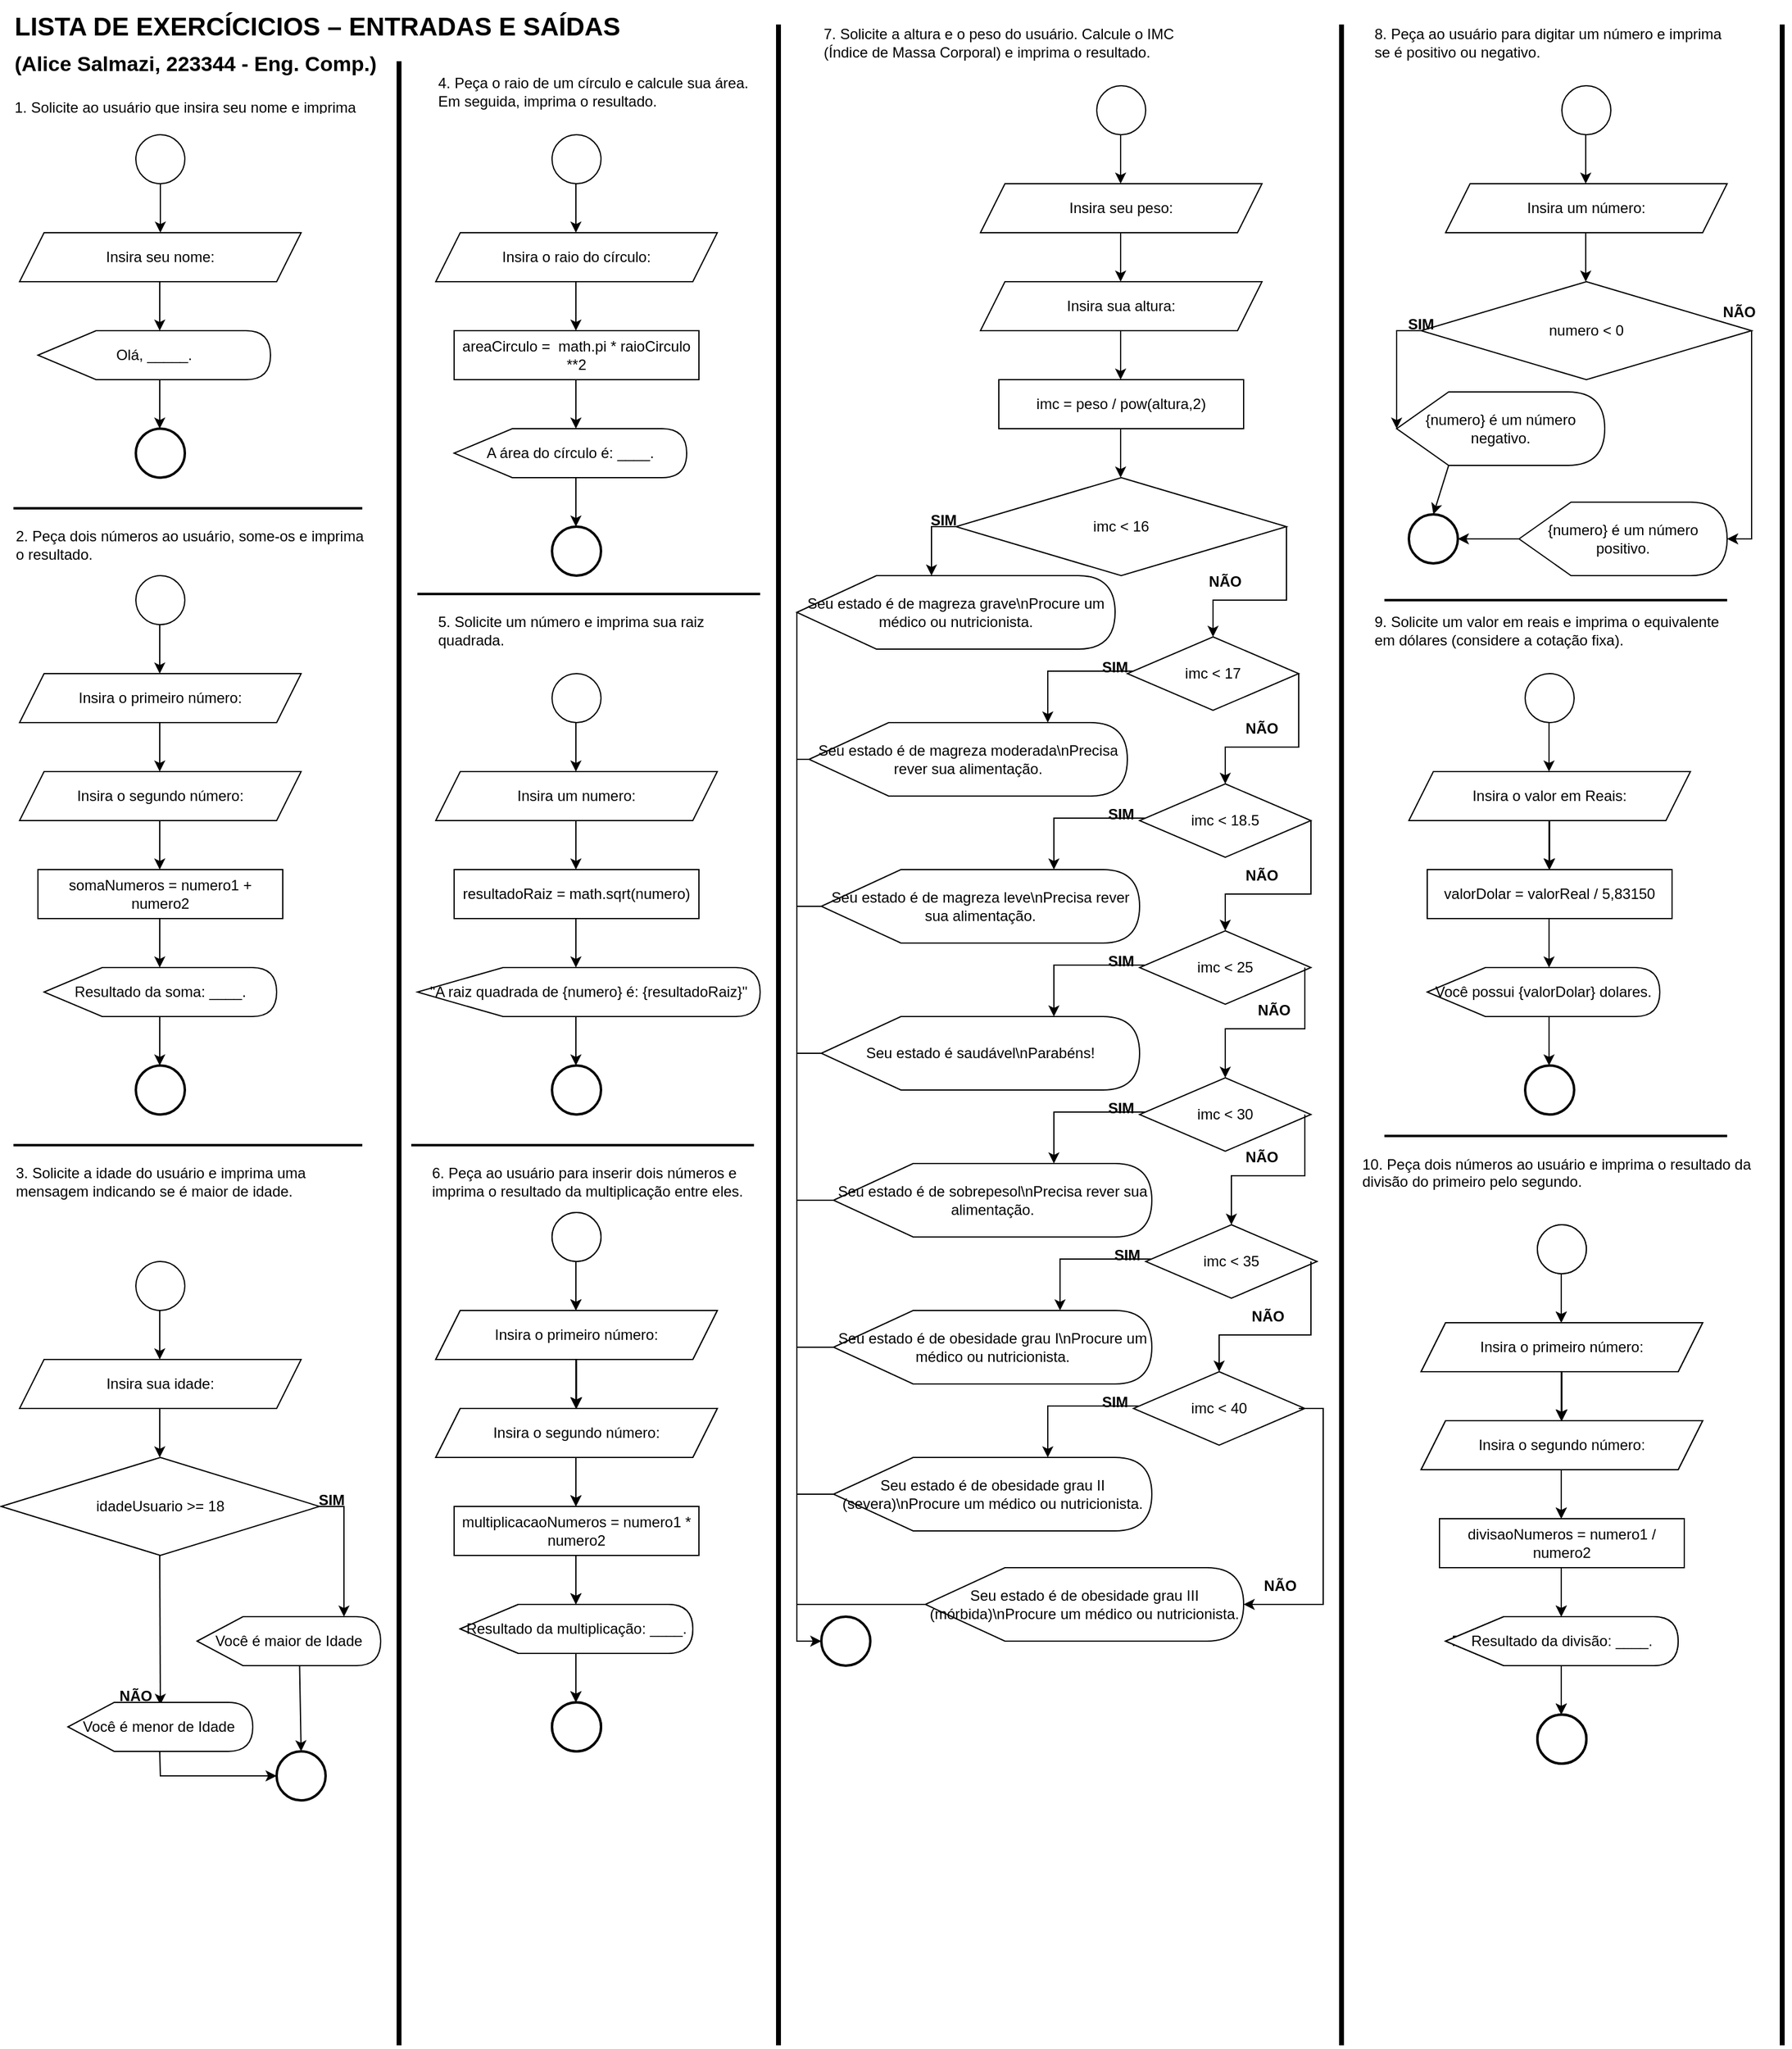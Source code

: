 <mxfile version="26.0.16">
  <diagram name="Page-1" id="74e2e168-ea6b-b213-b513-2b3c1d86103e">
    <mxGraphModel dx="714" dy="675" grid="1" gridSize="10" guides="1" tooltips="1" connect="1" arrows="1" fold="1" page="1" pageScale="1" pageWidth="1100" pageHeight="850" background="none" math="0" shadow="0">
      <root>
        <mxCell id="0" />
        <mxCell id="1" parent="0" />
        <mxCell id="CywS-Gf4T-sr7dHhk5kF-2" value="&lt;h1 style=&quot;margin-top: 0px;&quot;&gt;&lt;font style=&quot;&quot;&gt;&lt;span style=&quot;text-align: center;&quot;&gt;&lt;span style=&quot;font-size: 21px;&quot;&gt;LISTA DE EXERCÍCICIOS – ENTRADAS E SAÍDAS &lt;/span&gt;&lt;font style=&quot;font-size: 17px;&quot;&gt;(Alice Salmazi, 223344 - Eng. Comp.)&lt;/font&gt;&lt;/span&gt;&lt;br&gt;&lt;/font&gt;&lt;/h1&gt;&lt;p&gt;1. Solicite ao usuário que insira seu nome e imprima&lt;br&gt;uma mensagem de saudação.&lt;br&gt;&lt;/p&gt;" style="text;html=1;whiteSpace=wrap;overflow=hidden;rounded=0;" parent="1" vertex="1">
          <mxGeometry x="19" y="10" width="500" height="90" as="geometry" />
        </mxCell>
        <mxCell id="CywS-Gf4T-sr7dHhk5kF-4" value="" style="line;strokeWidth=4;direction=south;html=1;perimeter=backbonePerimeter;points=[];outlineConnect=0;" parent="1" vertex="1">
          <mxGeometry x="330" y="60" width="10" height="1620" as="geometry" />
        </mxCell>
        <mxCell id="CywS-Gf4T-sr7dHhk5kF-5" value="" style="ellipse;whiteSpace=wrap;html=1;aspect=fixed;strokeColor=default;align=center;verticalAlign=middle;fontFamily=Helvetica;fontSize=12;fontColor=default;fillColor=default;" parent="1" vertex="1">
          <mxGeometry x="120" y="120" width="40" height="40" as="geometry" />
        </mxCell>
        <mxCell id="CywS-Gf4T-sr7dHhk5kF-6" value="Insira seu nome:" style="shape=parallelogram;perimeter=parallelogramPerimeter;whiteSpace=wrap;html=1;fixedSize=1;" parent="1" vertex="1">
          <mxGeometry x="25" y="200" width="230" height="40" as="geometry" />
        </mxCell>
        <mxCell id="CywS-Gf4T-sr7dHhk5kF-7" value="" style="endArrow=classic;html=1;rounded=0;exitX=0.5;exitY=1;exitDx=0;exitDy=0;entryX=0.5;entryY=0;entryDx=0;entryDy=0;" parent="1" source="CywS-Gf4T-sr7dHhk5kF-5" target="CywS-Gf4T-sr7dHhk5kF-6" edge="1">
          <mxGeometry width="50" height="50" relative="1" as="geometry">
            <mxPoint x="530" y="440" as="sourcePoint" />
            <mxPoint x="580" y="390" as="targetPoint" />
          </mxGeometry>
        </mxCell>
        <mxCell id="CywS-Gf4T-sr7dHhk5kF-10" value="" style="ellipse;whiteSpace=wrap;html=1;aspect=fixed;strokeColor=default;align=center;verticalAlign=middle;fontFamily=Helvetica;fontSize=12;fontColor=default;fillColor=default;strokeWidth=2;" parent="1" vertex="1">
          <mxGeometry x="120" y="360" width="40" height="40" as="geometry" />
        </mxCell>
        <mxCell id="CywS-Gf4T-sr7dHhk5kF-11" value="Olá, _____." style="shape=display;whiteSpace=wrap;html=1;" parent="1" vertex="1">
          <mxGeometry x="40" y="280" width="190" height="40" as="geometry" />
        </mxCell>
        <mxCell id="CywS-Gf4T-sr7dHhk5kF-12" value="" style="endArrow=classic;html=1;rounded=0;exitX=0.5;exitY=1;exitDx=0;exitDy=0;entryX=0.5;entryY=0;entryDx=0;entryDy=0;" parent="1" edge="1">
          <mxGeometry width="50" height="50" relative="1" as="geometry">
            <mxPoint x="139.5" y="240" as="sourcePoint" />
            <mxPoint x="139.5" y="280" as="targetPoint" />
          </mxGeometry>
        </mxCell>
        <mxCell id="CywS-Gf4T-sr7dHhk5kF-13" value="" style="endArrow=classic;html=1;rounded=0;exitX=0.5;exitY=1;exitDx=0;exitDy=0;entryX=0.5;entryY=0;entryDx=0;entryDy=0;" parent="1" edge="1">
          <mxGeometry width="50" height="50" relative="1" as="geometry">
            <mxPoint x="139.5" y="320" as="sourcePoint" />
            <mxPoint x="139.5" y="360" as="targetPoint" />
          </mxGeometry>
        </mxCell>
        <mxCell id="CywS-Gf4T-sr7dHhk5kF-15" value="" style="line;strokeWidth=2;html=1;" parent="1" vertex="1">
          <mxGeometry x="20" y="420" width="285" height="10" as="geometry" />
        </mxCell>
        <mxCell id="CywS-Gf4T-sr7dHhk5kF-17" value="2. Peça dois números ao usuário, some-os e imprima&lt;br&gt;o resultado." style="text;html=1;align=left;verticalAlign=middle;whiteSpace=wrap;rounded=0;" parent="1" vertex="1">
          <mxGeometry x="20" y="440" width="370" height="30" as="geometry" />
        </mxCell>
        <mxCell id="CywS-Gf4T-sr7dHhk5kF-19" value="" style="ellipse;whiteSpace=wrap;html=1;aspect=fixed;strokeColor=default;align=center;verticalAlign=middle;fontFamily=Helvetica;fontSize=12;fontColor=default;fillColor=default;strokeWidth=2;" parent="1" vertex="1">
          <mxGeometry x="120" y="880" width="40" height="40" as="geometry" />
        </mxCell>
        <mxCell id="CywS-Gf4T-sr7dHhk5kF-20" value="" style="ellipse;whiteSpace=wrap;html=1;aspect=fixed;strokeColor=default;align=center;verticalAlign=middle;fontFamily=Helvetica;fontSize=12;fontColor=default;fillColor=default;" parent="1" vertex="1">
          <mxGeometry x="120" y="480" width="40" height="40" as="geometry" />
        </mxCell>
        <mxCell id="CywS-Gf4T-sr7dHhk5kF-21" value="Insira o primeiro número:" style="shape=parallelogram;perimeter=parallelogramPerimeter;whiteSpace=wrap;html=1;fixedSize=1;" parent="1" vertex="1">
          <mxGeometry x="25" y="560" width="230" height="40" as="geometry" />
        </mxCell>
        <mxCell id="CywS-Gf4T-sr7dHhk5kF-22" value="Insira o segundo número:" style="shape=parallelogram;perimeter=parallelogramPerimeter;whiteSpace=wrap;html=1;fixedSize=1;" parent="1" vertex="1">
          <mxGeometry x="25" y="640" width="230" height="40" as="geometry" />
        </mxCell>
        <mxCell id="CywS-Gf4T-sr7dHhk5kF-24" value="somaNumeros = numero1 + numero2" style="rounded=0;whiteSpace=wrap;html=1;" parent="1" vertex="1">
          <mxGeometry x="40" y="720" width="200" height="40" as="geometry" />
        </mxCell>
        <mxCell id="CywS-Gf4T-sr7dHhk5kF-25" value="Resultado da soma: ____." style="shape=display;whiteSpace=wrap;html=1;" parent="1" vertex="1">
          <mxGeometry x="45" y="800" width="190" height="40" as="geometry" />
        </mxCell>
        <mxCell id="CywS-Gf4T-sr7dHhk5kF-26" value="" style="endArrow=classic;html=1;rounded=0;exitX=0.5;exitY=1;exitDx=0;exitDy=0;entryX=0.5;entryY=0;entryDx=0;entryDy=0;" parent="1" edge="1">
          <mxGeometry width="50" height="50" relative="1" as="geometry">
            <mxPoint x="139.5" y="520" as="sourcePoint" />
            <mxPoint x="139.5" y="560" as="targetPoint" />
          </mxGeometry>
        </mxCell>
        <mxCell id="CywS-Gf4T-sr7dHhk5kF-27" value="" style="endArrow=classic;html=1;rounded=0;exitX=0.5;exitY=1;exitDx=0;exitDy=0;entryX=0.5;entryY=0;entryDx=0;entryDy=0;" parent="1" edge="1">
          <mxGeometry width="50" height="50" relative="1" as="geometry">
            <mxPoint x="139.5" y="600" as="sourcePoint" />
            <mxPoint x="139.5" y="640" as="targetPoint" />
          </mxGeometry>
        </mxCell>
        <mxCell id="CywS-Gf4T-sr7dHhk5kF-28" value="" style="endArrow=classic;html=1;rounded=0;exitX=0.5;exitY=1;exitDx=0;exitDy=0;entryX=0.5;entryY=0;entryDx=0;entryDy=0;" parent="1" edge="1">
          <mxGeometry width="50" height="50" relative="1" as="geometry">
            <mxPoint x="139.5" y="680" as="sourcePoint" />
            <mxPoint x="139.5" y="720" as="targetPoint" />
          </mxGeometry>
        </mxCell>
        <mxCell id="CywS-Gf4T-sr7dHhk5kF-29" value="" style="endArrow=classic;html=1;rounded=0;exitX=0.5;exitY=1;exitDx=0;exitDy=0;entryX=0.5;entryY=0;entryDx=0;entryDy=0;" parent="1" edge="1">
          <mxGeometry width="50" height="50" relative="1" as="geometry">
            <mxPoint x="139.5" y="760" as="sourcePoint" />
            <mxPoint x="139.5" y="800" as="targetPoint" />
          </mxGeometry>
        </mxCell>
        <mxCell id="CywS-Gf4T-sr7dHhk5kF-30" value="" style="endArrow=classic;html=1;rounded=0;exitX=0.5;exitY=1;exitDx=0;exitDy=0;entryX=0.5;entryY=0;entryDx=0;entryDy=0;" parent="1" edge="1">
          <mxGeometry width="50" height="50" relative="1" as="geometry">
            <mxPoint x="139.5" y="840" as="sourcePoint" />
            <mxPoint x="139.5" y="880" as="targetPoint" />
          </mxGeometry>
        </mxCell>
        <mxCell id="CywS-Gf4T-sr7dHhk5kF-31" value="" style="line;strokeWidth=2;html=1;" parent="1" vertex="1">
          <mxGeometry x="20" y="940" width="285" height="10" as="geometry" />
        </mxCell>
        <mxCell id="CywS-Gf4T-sr7dHhk5kF-32" value="3. Solicite a idade do usuário e imprima uma&lt;br/&gt;mensagem indicando se é maior de idade." style="text;html=1;align=left;verticalAlign=middle;whiteSpace=wrap;rounded=0;" parent="1" vertex="1">
          <mxGeometry x="20" y="960" width="370" height="30" as="geometry" />
        </mxCell>
        <mxCell id="CywS-Gf4T-sr7dHhk5kF-34" value="" style="ellipse;whiteSpace=wrap;html=1;aspect=fixed;strokeColor=default;align=center;verticalAlign=middle;fontFamily=Helvetica;fontSize=12;fontColor=default;fillColor=default;" parent="1" vertex="1">
          <mxGeometry x="120" y="1040" width="40" height="40" as="geometry" />
        </mxCell>
        <mxCell id="CywS-Gf4T-sr7dHhk5kF-35" value="Insira sua idade:" style="shape=parallelogram;perimeter=parallelogramPerimeter;whiteSpace=wrap;html=1;fixedSize=1;" parent="1" vertex="1">
          <mxGeometry x="25" y="1120" width="230" height="40" as="geometry" />
        </mxCell>
        <mxCell id="CywS-Gf4T-sr7dHhk5kF-38" value="Você é maior de Idade" style="shape=display;whiteSpace=wrap;html=1;" parent="1" vertex="1">
          <mxGeometry x="170" y="1330" width="150" height="40" as="geometry" />
        </mxCell>
        <mxCell id="CywS-Gf4T-sr7dHhk5kF-39" value="" style="endArrow=classic;html=1;rounded=0;exitX=0.5;exitY=1;exitDx=0;exitDy=0;entryX=0.5;entryY=0;entryDx=0;entryDy=0;" parent="1" edge="1">
          <mxGeometry width="50" height="50" relative="1" as="geometry">
            <mxPoint x="139.5" y="1080" as="sourcePoint" />
            <mxPoint x="139.5" y="1120" as="targetPoint" />
          </mxGeometry>
        </mxCell>
        <mxCell id="CywS-Gf4T-sr7dHhk5kF-40" value="" style="endArrow=classic;html=1;rounded=0;exitX=0.5;exitY=1;exitDx=0;exitDy=0;entryX=0.5;entryY=0;entryDx=0;entryDy=0;" parent="1" edge="1">
          <mxGeometry width="50" height="50" relative="1" as="geometry">
            <mxPoint x="139.5" y="1160" as="sourcePoint" />
            <mxPoint x="139.5" y="1200" as="targetPoint" />
          </mxGeometry>
        </mxCell>
        <mxCell id="CywS-Gf4T-sr7dHhk5kF-42" value="" style="endArrow=classic;html=1;rounded=0;exitX=1;exitY=0.5;exitDx=0;exitDy=0;" parent="1" source="CywS-Gf4T-sr7dHhk5kF-44" edge="1">
          <mxGeometry width="50" height="50" relative="1" as="geometry">
            <mxPoint x="290" y="1255" as="sourcePoint" />
            <mxPoint x="290" y="1330" as="targetPoint" />
            <Array as="points">
              <mxPoint x="290" y="1240" />
            </Array>
          </mxGeometry>
        </mxCell>
        <mxCell id="CywS-Gf4T-sr7dHhk5kF-43" value="" style="endArrow=classic;html=1;rounded=0;exitX=0.5;exitY=1;exitDx=0;exitDy=0;entryX=0.5;entryY=0.05;entryDx=0;entryDy=0;entryPerimeter=0;" parent="1" target="CywS-Gf4T-sr7dHhk5kF-45" edge="1">
          <mxGeometry width="50" height="50" relative="1" as="geometry">
            <mxPoint x="139.5" y="1280" as="sourcePoint" />
            <mxPoint x="140" y="1380" as="targetPoint" />
          </mxGeometry>
        </mxCell>
        <mxCell id="CywS-Gf4T-sr7dHhk5kF-44" value="idadeUsuario &amp;gt;= 18" style="rhombus;whiteSpace=wrap;html=1;" parent="1" vertex="1">
          <mxGeometry x="10" y="1200" width="260" height="80" as="geometry" />
        </mxCell>
        <mxCell id="CywS-Gf4T-sr7dHhk5kF-45" value="Você é menor de Idade&amp;nbsp;" style="shape=display;whiteSpace=wrap;html=1;" parent="1" vertex="1">
          <mxGeometry x="64.5" y="1400" width="151" height="40" as="geometry" />
        </mxCell>
        <mxCell id="CywS-Gf4T-sr7dHhk5kF-48" value="&lt;b&gt;SIM&lt;/b&gt;" style="text;html=1;align=center;verticalAlign=middle;whiteSpace=wrap;rounded=0;" parent="1" vertex="1">
          <mxGeometry x="250" y="1220" width="60" height="30" as="geometry" />
        </mxCell>
        <mxCell id="CywS-Gf4T-sr7dHhk5kF-49" value="&lt;b&gt;NÃO&lt;/b&gt;" style="text;html=1;align=center;verticalAlign=middle;whiteSpace=wrap;rounded=0;" parent="1" vertex="1">
          <mxGeometry x="90" y="1380" width="60" height="30" as="geometry" />
        </mxCell>
        <mxCell id="CywS-Gf4T-sr7dHhk5kF-50" value="" style="ellipse;whiteSpace=wrap;html=1;aspect=fixed;strokeColor=default;align=center;verticalAlign=middle;fontFamily=Helvetica;fontSize=12;fontColor=default;fillColor=default;strokeWidth=2;" parent="1" vertex="1">
          <mxGeometry x="235" y="1440" width="40" height="40" as="geometry" />
        </mxCell>
        <mxCell id="CywS-Gf4T-sr7dHhk5kF-51" value="" style="endArrow=classic;html=1;rounded=0;entryX=0.5;entryY=0;entryDx=0;entryDy=0;exitX=0;exitY=0;exitDx=83.75;exitDy=40;exitPerimeter=0;" parent="1" source="CywS-Gf4T-sr7dHhk5kF-38" target="CywS-Gf4T-sr7dHhk5kF-50" edge="1">
          <mxGeometry width="50" height="50" relative="1" as="geometry">
            <mxPoint x="260" y="1380" as="sourcePoint" />
            <mxPoint x="150" y="1412" as="targetPoint" />
          </mxGeometry>
        </mxCell>
        <mxCell id="CywS-Gf4T-sr7dHhk5kF-52" value="" style="endArrow=classic;html=1;rounded=0;exitX=0.5;exitY=1;exitDx=0;exitDy=0;entryX=0;entryY=0.5;entryDx=0;entryDy=0;" parent="1" target="CywS-Gf4T-sr7dHhk5kF-50" edge="1">
          <mxGeometry width="50" height="50" relative="1" as="geometry">
            <mxPoint x="139.5" y="1440" as="sourcePoint" />
            <mxPoint x="139.5" y="1480" as="targetPoint" />
            <Array as="points">
              <mxPoint x="140" y="1460" />
            </Array>
          </mxGeometry>
        </mxCell>
        <mxCell id="CywS-Gf4T-sr7dHhk5kF-54" value="4. Peça o raio de um círculo e calcule sua área. Em seguida, imprima o resultado." style="text;html=1;align=left;verticalAlign=middle;whiteSpace=wrap;rounded=0;" parent="1" vertex="1">
          <mxGeometry x="365" y="70" width="275" height="30" as="geometry" />
        </mxCell>
        <mxCell id="CywS-Gf4T-sr7dHhk5kF-55" value="" style="line;strokeWidth=4;direction=south;html=1;perimeter=backbonePerimeter;points=[];outlineConnect=0;" parent="1" vertex="1">
          <mxGeometry x="640" y="30" width="10" height="1650" as="geometry" />
        </mxCell>
        <mxCell id="CywS-Gf4T-sr7dHhk5kF-56" value="" style="ellipse;whiteSpace=wrap;html=1;aspect=fixed;strokeColor=default;align=center;verticalAlign=middle;fontFamily=Helvetica;fontSize=12;fontColor=default;fillColor=default;strokeWidth=2;" parent="1" vertex="1">
          <mxGeometry x="460" y="440" width="40" height="40" as="geometry" />
        </mxCell>
        <mxCell id="CywS-Gf4T-sr7dHhk5kF-57" value="Insira o raio do círculo:" style="shape=parallelogram;perimeter=parallelogramPerimeter;whiteSpace=wrap;html=1;fixedSize=1;" parent="1" vertex="1">
          <mxGeometry x="365" y="200" width="230" height="40" as="geometry" />
        </mxCell>
        <mxCell id="CywS-Gf4T-sr7dHhk5kF-59" value="areaCirculo =&amp;nbsp; math.pi * raioCirculo **2" style="rounded=0;whiteSpace=wrap;html=1;" parent="1" vertex="1">
          <mxGeometry x="380" y="280" width="200" height="40" as="geometry" />
        </mxCell>
        <mxCell id="CywS-Gf4T-sr7dHhk5kF-60" value="A área do círculo é: ____." style="shape=display;whiteSpace=wrap;html=1;" parent="1" vertex="1">
          <mxGeometry x="380" y="360" width="190" height="40" as="geometry" />
        </mxCell>
        <mxCell id="CywS-Gf4T-sr7dHhk5kF-61" value="" style="endArrow=classic;html=1;rounded=0;exitX=0.5;exitY=1;exitDx=0;exitDy=0;entryX=0.5;entryY=0;entryDx=0;entryDy=0;" parent="1" edge="1">
          <mxGeometry width="50" height="50" relative="1" as="geometry">
            <mxPoint x="479.5" y="160" as="sourcePoint" />
            <mxPoint x="479.5" y="200" as="targetPoint" />
          </mxGeometry>
        </mxCell>
        <mxCell id="CywS-Gf4T-sr7dHhk5kF-62" value="" style="endArrow=classic;html=1;rounded=0;exitX=0.5;exitY=1;exitDx=0;exitDy=0;entryX=0.5;entryY=0;entryDx=0;entryDy=0;" parent="1" edge="1">
          <mxGeometry width="50" height="50" relative="1" as="geometry">
            <mxPoint x="479.5" y="240" as="sourcePoint" />
            <mxPoint x="479.5" y="280" as="targetPoint" />
          </mxGeometry>
        </mxCell>
        <mxCell id="CywS-Gf4T-sr7dHhk5kF-63" value="" style="endArrow=classic;html=1;rounded=0;exitX=0.5;exitY=1;exitDx=0;exitDy=0;entryX=0.5;entryY=0;entryDx=0;entryDy=0;" parent="1" edge="1">
          <mxGeometry width="50" height="50" relative="1" as="geometry">
            <mxPoint x="479.5" y="320" as="sourcePoint" />
            <mxPoint x="479.5" y="360" as="targetPoint" />
          </mxGeometry>
        </mxCell>
        <mxCell id="CywS-Gf4T-sr7dHhk5kF-64" value="" style="endArrow=classic;html=1;rounded=0;exitX=0.5;exitY=1;exitDx=0;exitDy=0;entryX=0.5;entryY=0;entryDx=0;entryDy=0;" parent="1" edge="1">
          <mxGeometry width="50" height="50" relative="1" as="geometry">
            <mxPoint x="479.5" y="400" as="sourcePoint" />
            <mxPoint x="479.5" y="440" as="targetPoint" />
          </mxGeometry>
        </mxCell>
        <mxCell id="CywS-Gf4T-sr7dHhk5kF-66" value="" style="ellipse;whiteSpace=wrap;html=1;aspect=fixed;strokeColor=default;align=center;verticalAlign=middle;fontFamily=Helvetica;fontSize=12;fontColor=default;fillColor=default;" parent="1" vertex="1">
          <mxGeometry x="460" y="120" width="40" height="40" as="geometry" />
        </mxCell>
        <mxCell id="CywS-Gf4T-sr7dHhk5kF-67" value="5. Solicite um número e imprima sua raiz quadrada." style="text;html=1;align=left;verticalAlign=middle;whiteSpace=wrap;rounded=0;" parent="1" vertex="1">
          <mxGeometry x="365" y="510" width="275" height="30" as="geometry" />
        </mxCell>
        <mxCell id="CywS-Gf4T-sr7dHhk5kF-68" value="" style="line;strokeWidth=2;html=1;" parent="1" vertex="1">
          <mxGeometry x="350" y="490" width="280" height="10" as="geometry" />
        </mxCell>
        <mxCell id="CywS-Gf4T-sr7dHhk5kF-69" value="Insira um numero:" style="shape=parallelogram;perimeter=parallelogramPerimeter;whiteSpace=wrap;html=1;fixedSize=1;" parent="1" vertex="1">
          <mxGeometry x="365" y="640" width="230" height="40" as="geometry" />
        </mxCell>
        <mxCell id="CywS-Gf4T-sr7dHhk5kF-70" value="resultadoRaiz = math.sqrt(numero)" style="rounded=0;whiteSpace=wrap;html=1;" parent="1" vertex="1">
          <mxGeometry x="380" y="720" width="200" height="40" as="geometry" />
        </mxCell>
        <mxCell id="CywS-Gf4T-sr7dHhk5kF-71" value="&quot;A raiz quadrada de {numero} é: {resultadoRaiz}&quot;" style="shape=display;whiteSpace=wrap;html=1;" parent="1" vertex="1">
          <mxGeometry x="350" y="800" width="280" height="40" as="geometry" />
        </mxCell>
        <mxCell id="CywS-Gf4T-sr7dHhk5kF-72" value="" style="endArrow=classic;html=1;rounded=0;exitX=0.5;exitY=1;exitDx=0;exitDy=0;entryX=0.5;entryY=0;entryDx=0;entryDy=0;" parent="1" edge="1">
          <mxGeometry width="50" height="50" relative="1" as="geometry">
            <mxPoint x="479.5" y="600" as="sourcePoint" />
            <mxPoint x="479.5" y="640" as="targetPoint" />
          </mxGeometry>
        </mxCell>
        <mxCell id="CywS-Gf4T-sr7dHhk5kF-73" value="" style="endArrow=classic;html=1;rounded=0;exitX=0.5;exitY=1;exitDx=0;exitDy=0;entryX=0.5;entryY=0;entryDx=0;entryDy=0;" parent="1" edge="1">
          <mxGeometry width="50" height="50" relative="1" as="geometry">
            <mxPoint x="479.5" y="680" as="sourcePoint" />
            <mxPoint x="479.5" y="720" as="targetPoint" />
          </mxGeometry>
        </mxCell>
        <mxCell id="CywS-Gf4T-sr7dHhk5kF-74" value="" style="endArrow=classic;html=1;rounded=0;exitX=0.5;exitY=1;exitDx=0;exitDy=0;entryX=0.5;entryY=0;entryDx=0;entryDy=0;" parent="1" edge="1">
          <mxGeometry width="50" height="50" relative="1" as="geometry">
            <mxPoint x="479.5" y="760" as="sourcePoint" />
            <mxPoint x="479.5" y="800" as="targetPoint" />
          </mxGeometry>
        </mxCell>
        <mxCell id="CywS-Gf4T-sr7dHhk5kF-75" value="" style="endArrow=classic;html=1;rounded=0;exitX=0.5;exitY=1;exitDx=0;exitDy=0;entryX=0.5;entryY=0;entryDx=0;entryDy=0;" parent="1" edge="1">
          <mxGeometry width="50" height="50" relative="1" as="geometry">
            <mxPoint x="479.5" y="840" as="sourcePoint" />
            <mxPoint x="479.5" y="880" as="targetPoint" />
          </mxGeometry>
        </mxCell>
        <mxCell id="CywS-Gf4T-sr7dHhk5kF-76" value="" style="ellipse;whiteSpace=wrap;html=1;aspect=fixed;strokeColor=default;align=center;verticalAlign=middle;fontFamily=Helvetica;fontSize=12;fontColor=default;fillColor=default;strokeWidth=2;" parent="1" vertex="1">
          <mxGeometry x="460" y="880" width="40" height="40" as="geometry" />
        </mxCell>
        <mxCell id="CywS-Gf4T-sr7dHhk5kF-77" value="" style="ellipse;whiteSpace=wrap;html=1;aspect=fixed;strokeColor=default;align=center;verticalAlign=middle;fontFamily=Helvetica;fontSize=12;fontColor=default;fillColor=default;" parent="1" vertex="1">
          <mxGeometry x="460" y="560" width="40" height="40" as="geometry" />
        </mxCell>
        <mxCell id="CywS-Gf4T-sr7dHhk5kF-78" value="6. Peça ao usuário para inserir dois números e&lt;br/&gt;imprima o resultado da multiplicação entre eles." style="text;html=1;align=left;verticalAlign=middle;whiteSpace=wrap;rounded=0;" parent="1" vertex="1">
          <mxGeometry x="360" y="960" width="275" height="30" as="geometry" />
        </mxCell>
        <mxCell id="CywS-Gf4T-sr7dHhk5kF-79" value="" style="line;strokeWidth=2;html=1;" parent="1" vertex="1">
          <mxGeometry x="345" y="940" width="280" height="10" as="geometry" />
        </mxCell>
        <mxCell id="CywS-Gf4T-sr7dHhk5kF-80" value="" style="ellipse;whiteSpace=wrap;html=1;aspect=fixed;strokeColor=default;align=center;verticalAlign=middle;fontFamily=Helvetica;fontSize=12;fontColor=default;fillColor=default;strokeWidth=2;" parent="1" vertex="1">
          <mxGeometry x="460" y="1400" width="40" height="40" as="geometry" />
        </mxCell>
        <mxCell id="CywS-Gf4T-sr7dHhk5kF-171" value="" style="edgeStyle=orthogonalEdgeStyle;rounded=0;orthogonalLoop=1;jettySize=auto;html=1;" parent="1" source="CywS-Gf4T-sr7dHhk5kF-81" target="CywS-Gf4T-sr7dHhk5kF-82" edge="1">
          <mxGeometry relative="1" as="geometry" />
        </mxCell>
        <mxCell id="CywS-Gf4T-sr7dHhk5kF-81" value="Insira o primeiro número:" style="shape=parallelogram;perimeter=parallelogramPerimeter;whiteSpace=wrap;html=1;fixedSize=1;" parent="1" vertex="1">
          <mxGeometry x="365" y="1080" width="230" height="40" as="geometry" />
        </mxCell>
        <mxCell id="CywS-Gf4T-sr7dHhk5kF-82" value="Insira o segundo número:" style="shape=parallelogram;perimeter=parallelogramPerimeter;whiteSpace=wrap;html=1;fixedSize=1;" parent="1" vertex="1">
          <mxGeometry x="365" y="1160" width="230" height="40" as="geometry" />
        </mxCell>
        <mxCell id="CywS-Gf4T-sr7dHhk5kF-83" value="multiplicacaoNumeros = numero1 * numero2" style="rounded=0;whiteSpace=wrap;html=1;" parent="1" vertex="1">
          <mxGeometry x="380" y="1240" width="200" height="40" as="geometry" />
        </mxCell>
        <mxCell id="CywS-Gf4T-sr7dHhk5kF-84" value="Resultado da multiplicação: ____." style="shape=display;whiteSpace=wrap;html=1;" parent="1" vertex="1">
          <mxGeometry x="385" y="1320" width="190" height="40" as="geometry" />
        </mxCell>
        <mxCell id="CywS-Gf4T-sr7dHhk5kF-85" value="" style="endArrow=classic;html=1;rounded=0;exitX=0.5;exitY=1;exitDx=0;exitDy=0;entryX=0.5;entryY=0;entryDx=0;entryDy=0;" parent="1" edge="1">
          <mxGeometry width="50" height="50" relative="1" as="geometry">
            <mxPoint x="479.5" y="1040" as="sourcePoint" />
            <mxPoint x="479.5" y="1080" as="targetPoint" />
          </mxGeometry>
        </mxCell>
        <mxCell id="CywS-Gf4T-sr7dHhk5kF-86" value="" style="endArrow=classic;html=1;rounded=0;exitX=0.5;exitY=1;exitDx=0;exitDy=0;entryX=0.5;entryY=0;entryDx=0;entryDy=0;" parent="1" edge="1">
          <mxGeometry width="50" height="50" relative="1" as="geometry">
            <mxPoint x="479.5" y="1120" as="sourcePoint" />
            <mxPoint x="479.5" y="1160" as="targetPoint" />
          </mxGeometry>
        </mxCell>
        <mxCell id="CywS-Gf4T-sr7dHhk5kF-87" value="" style="endArrow=classic;html=1;rounded=0;exitX=0.5;exitY=1;exitDx=0;exitDy=0;entryX=0.5;entryY=0;entryDx=0;entryDy=0;" parent="1" edge="1">
          <mxGeometry width="50" height="50" relative="1" as="geometry">
            <mxPoint x="479.5" y="1200" as="sourcePoint" />
            <mxPoint x="479.5" y="1240" as="targetPoint" />
          </mxGeometry>
        </mxCell>
        <mxCell id="CywS-Gf4T-sr7dHhk5kF-88" value="" style="endArrow=classic;html=1;rounded=0;exitX=0.5;exitY=1;exitDx=0;exitDy=0;entryX=0.5;entryY=0;entryDx=0;entryDy=0;" parent="1" edge="1">
          <mxGeometry width="50" height="50" relative="1" as="geometry">
            <mxPoint x="479.5" y="1280" as="sourcePoint" />
            <mxPoint x="479.5" y="1320" as="targetPoint" />
          </mxGeometry>
        </mxCell>
        <mxCell id="CywS-Gf4T-sr7dHhk5kF-89" value="" style="endArrow=classic;html=1;rounded=0;exitX=0.5;exitY=1;exitDx=0;exitDy=0;entryX=0.5;entryY=0;entryDx=0;entryDy=0;" parent="1" edge="1">
          <mxGeometry width="50" height="50" relative="1" as="geometry">
            <mxPoint x="479.5" y="1360" as="sourcePoint" />
            <mxPoint x="479.5" y="1400" as="targetPoint" />
          </mxGeometry>
        </mxCell>
        <mxCell id="CywS-Gf4T-sr7dHhk5kF-90" value="" style="ellipse;whiteSpace=wrap;html=1;aspect=fixed;strokeColor=default;align=center;verticalAlign=middle;fontFamily=Helvetica;fontSize=12;fontColor=default;fillColor=default;" parent="1" vertex="1">
          <mxGeometry x="460" y="1000" width="40" height="40" as="geometry" />
        </mxCell>
        <mxCell id="CywS-Gf4T-sr7dHhk5kF-91" value="7. Solicite a altura e o peso do usuário. Calcule o IMC&lt;br/&gt;(Índice de Massa Corporal) e imprima o resultado." style="text;html=1;align=left;verticalAlign=middle;whiteSpace=wrap;rounded=0;" parent="1" vertex="1">
          <mxGeometry x="680" y="30" width="320" height="30" as="geometry" />
        </mxCell>
        <mxCell id="CywS-Gf4T-sr7dHhk5kF-93" value="Insira seu peso:" style="shape=parallelogram;perimeter=parallelogramPerimeter;whiteSpace=wrap;html=1;fixedSize=1;" parent="1" vertex="1">
          <mxGeometry x="810" y="160" width="230" height="40" as="geometry" />
        </mxCell>
        <mxCell id="CywS-Gf4T-sr7dHhk5kF-94" value="Insira sua altura:" style="shape=parallelogram;perimeter=parallelogramPerimeter;whiteSpace=wrap;html=1;fixedSize=1;" parent="1" vertex="1">
          <mxGeometry x="810" y="240" width="230" height="40" as="geometry" />
        </mxCell>
        <mxCell id="CywS-Gf4T-sr7dHhk5kF-95" value="imc = peso / pow(altura,2)" style="rounded=0;whiteSpace=wrap;html=1;" parent="1" vertex="1">
          <mxGeometry x="825" y="320" width="200" height="40" as="geometry" />
        </mxCell>
        <mxCell id="CywS-Gf4T-sr7dHhk5kF-97" value="" style="endArrow=classic;html=1;rounded=0;exitX=0.5;exitY=1;exitDx=0;exitDy=0;entryX=0.5;entryY=0;entryDx=0;entryDy=0;" parent="1" edge="1">
          <mxGeometry width="50" height="50" relative="1" as="geometry">
            <mxPoint x="924.5" y="120" as="sourcePoint" />
            <mxPoint x="924.5" y="160" as="targetPoint" />
          </mxGeometry>
        </mxCell>
        <mxCell id="CywS-Gf4T-sr7dHhk5kF-98" value="" style="endArrow=classic;html=1;rounded=0;exitX=0.5;exitY=1;exitDx=0;exitDy=0;entryX=0.5;entryY=0;entryDx=0;entryDy=0;" parent="1" edge="1">
          <mxGeometry width="50" height="50" relative="1" as="geometry">
            <mxPoint x="924.5" y="200" as="sourcePoint" />
            <mxPoint x="924.5" y="240" as="targetPoint" />
          </mxGeometry>
        </mxCell>
        <mxCell id="CywS-Gf4T-sr7dHhk5kF-99" value="" style="endArrow=classic;html=1;rounded=0;exitX=0.5;exitY=1;exitDx=0;exitDy=0;entryX=0.5;entryY=0;entryDx=0;entryDy=0;" parent="1" edge="1">
          <mxGeometry width="50" height="50" relative="1" as="geometry">
            <mxPoint x="924.5" y="280" as="sourcePoint" />
            <mxPoint x="924.5" y="320" as="targetPoint" />
          </mxGeometry>
        </mxCell>
        <mxCell id="CywS-Gf4T-sr7dHhk5kF-100" value="" style="endArrow=classic;html=1;rounded=0;exitX=0.5;exitY=1;exitDx=0;exitDy=0;entryX=0.5;entryY=0;entryDx=0;entryDy=0;" parent="1" edge="1">
          <mxGeometry width="50" height="50" relative="1" as="geometry">
            <mxPoint x="924.5" y="360" as="sourcePoint" />
            <mxPoint x="924.5" y="400" as="targetPoint" />
          </mxGeometry>
        </mxCell>
        <mxCell id="CywS-Gf4T-sr7dHhk5kF-102" value="" style="ellipse;whiteSpace=wrap;html=1;aspect=fixed;strokeColor=default;align=center;verticalAlign=middle;fontFamily=Helvetica;fontSize=12;fontColor=default;fillColor=default;" parent="1" vertex="1">
          <mxGeometry x="905" y="80" width="40" height="40" as="geometry" />
        </mxCell>
        <mxCell id="CywS-Gf4T-sr7dHhk5kF-104" value="" style="endArrow=classic;html=1;rounded=0;exitX=0;exitY=0.5;exitDx=0;exitDy=0;" parent="1" source="CywS-Gf4T-sr7dHhk5kF-106" edge="1">
          <mxGeometry width="50" height="50" relative="1" as="geometry">
            <mxPoint x="799.98" y="440.01" as="sourcePoint" />
            <mxPoint x="770" y="480" as="targetPoint" />
            <Array as="points">
              <mxPoint x="770" y="440" />
            </Array>
          </mxGeometry>
        </mxCell>
        <mxCell id="CywS-Gf4T-sr7dHhk5kF-105" value="" style="endArrow=classic;html=1;rounded=0;" parent="1" edge="1">
          <mxGeometry width="50" height="50" relative="1" as="geometry">
            <mxPoint x="940" y="558" as="sourcePoint" />
            <mxPoint x="865" y="600" as="targetPoint" />
            <Array as="points">
              <mxPoint x="865" y="558" />
            </Array>
          </mxGeometry>
        </mxCell>
        <mxCell id="CywS-Gf4T-sr7dHhk5kF-106" value="imc &amp;lt; 16" style="rhombus;whiteSpace=wrap;html=1;" parent="1" vertex="1">
          <mxGeometry x="790" y="400" width="270" height="80" as="geometry" />
        </mxCell>
        <mxCell id="CywS-Gf4T-sr7dHhk5kF-111" value="" style="endArrow=classic;html=1;rounded=0;exitX=1;exitY=0.5;exitDx=0;exitDy=0;entryX=0.5;entryY=0;entryDx=0;entryDy=0;" parent="1" source="CywS-Gf4T-sr7dHhk5kF-106" target="CywS-Gf4T-sr7dHhk5kF-122" edge="1">
          <mxGeometry width="50" height="50" relative="1" as="geometry">
            <mxPoint x="1080" y="410" as="sourcePoint" />
            <mxPoint x="1080" y="490" as="targetPoint" />
            <Array as="points">
              <mxPoint x="1060" y="500" />
              <mxPoint x="1000" y="500" />
            </Array>
          </mxGeometry>
        </mxCell>
        <mxCell id="CywS-Gf4T-sr7dHhk5kF-103" value="Seu estado é de magreza grave\nProcure um médico ou nutricionista." style="shape=display;whiteSpace=wrap;html=1;" parent="1" vertex="1">
          <mxGeometry x="660" y="480" width="260" height="60" as="geometry" />
        </mxCell>
        <mxCell id="CywS-Gf4T-sr7dHhk5kF-108" value="&lt;b&gt;SIM&lt;/b&gt;" style="text;html=1;align=center;verticalAlign=middle;whiteSpace=wrap;rounded=0;" parent="1" vertex="1">
          <mxGeometry x="750" y="420" width="60" height="30" as="geometry" />
        </mxCell>
        <mxCell id="CywS-Gf4T-sr7dHhk5kF-118" value="Seu estado é de magreza moderada\nPrecisa rever sua alimentação." style="shape=display;whiteSpace=wrap;html=1;" parent="1" vertex="1">
          <mxGeometry x="670" y="600" width="260" height="60" as="geometry" />
        </mxCell>
        <mxCell id="CywS-Gf4T-sr7dHhk5kF-109" value="&lt;b&gt;NÃO&lt;/b&gt;" style="text;html=1;align=center;verticalAlign=middle;whiteSpace=wrap;rounded=0;" parent="1" vertex="1">
          <mxGeometry x="980" y="470" width="60" height="30" as="geometry" />
        </mxCell>
        <mxCell id="CywS-Gf4T-sr7dHhk5kF-122" value="imc &amp;lt; 17" style="rhombus;whiteSpace=wrap;html=1;" parent="1" vertex="1">
          <mxGeometry x="930" y="530" width="140" height="60" as="geometry" />
        </mxCell>
        <mxCell id="CywS-Gf4T-sr7dHhk5kF-123" value="&lt;b&gt;SIM&lt;/b&gt;" style="text;html=1;align=center;verticalAlign=middle;whiteSpace=wrap;rounded=0;" parent="1" vertex="1">
          <mxGeometry x="890" y="540" width="60" height="30" as="geometry" />
        </mxCell>
        <mxCell id="CywS-Gf4T-sr7dHhk5kF-124" value="&lt;b&gt;NÃO&lt;/b&gt;" style="text;html=1;align=center;verticalAlign=middle;whiteSpace=wrap;rounded=0;" parent="1" vertex="1">
          <mxGeometry x="1010" y="590" width="60" height="30" as="geometry" />
        </mxCell>
        <mxCell id="CywS-Gf4T-sr7dHhk5kF-127" value="" style="endArrow=classic;html=1;rounded=0;" parent="1" edge="1">
          <mxGeometry width="50" height="50" relative="1" as="geometry">
            <mxPoint x="945" y="678" as="sourcePoint" />
            <mxPoint x="870" y="720" as="targetPoint" />
            <Array as="points">
              <mxPoint x="870" y="678" />
            </Array>
          </mxGeometry>
        </mxCell>
        <mxCell id="CywS-Gf4T-sr7dHhk5kF-128" value="imc &amp;lt; 18.5" style="rhombus;whiteSpace=wrap;html=1;" parent="1" vertex="1">
          <mxGeometry x="940" y="650" width="140" height="60" as="geometry" />
        </mxCell>
        <mxCell id="CywS-Gf4T-sr7dHhk5kF-129" value="&lt;b&gt;SIM&lt;/b&gt;" style="text;html=1;align=center;verticalAlign=middle;whiteSpace=wrap;rounded=0;" parent="1" vertex="1">
          <mxGeometry x="895" y="660" width="60" height="30" as="geometry" />
        </mxCell>
        <mxCell id="CywS-Gf4T-sr7dHhk5kF-132" value="Seu estado é de magreza leve\nPrecisa rever sua alimentação." style="shape=display;whiteSpace=wrap;html=1;" parent="1" vertex="1">
          <mxGeometry x="680" y="720" width="260" height="60" as="geometry" />
        </mxCell>
        <mxCell id="CywS-Gf4T-sr7dHhk5kF-133" value="" style="endArrow=classic;html=1;rounded=0;" parent="1" edge="1">
          <mxGeometry width="50" height="50" relative="1" as="geometry">
            <mxPoint x="945" y="798" as="sourcePoint" />
            <mxPoint x="870" y="840" as="targetPoint" />
            <Array as="points">
              <mxPoint x="870" y="798" />
            </Array>
          </mxGeometry>
        </mxCell>
        <mxCell id="CywS-Gf4T-sr7dHhk5kF-134" value="imc &amp;lt; 25" style="rhombus;whiteSpace=wrap;html=1;" parent="1" vertex="1">
          <mxGeometry x="940" y="770" width="140" height="60" as="geometry" />
        </mxCell>
        <mxCell id="CywS-Gf4T-sr7dHhk5kF-135" value="&lt;b&gt;SIM&lt;/b&gt;" style="text;html=1;align=center;verticalAlign=middle;whiteSpace=wrap;rounded=0;" parent="1" vertex="1">
          <mxGeometry x="895" y="780" width="60" height="30" as="geometry" />
        </mxCell>
        <mxCell id="CywS-Gf4T-sr7dHhk5kF-136" value="&lt;b&gt;NÃO&lt;/b&gt;" style="text;html=1;align=center;verticalAlign=middle;whiteSpace=wrap;rounded=0;" parent="1" vertex="1">
          <mxGeometry x="1020" y="820" width="60" height="30" as="geometry" />
        </mxCell>
        <mxCell id="CywS-Gf4T-sr7dHhk5kF-137" value="" style="endArrow=classic;html=1;rounded=0;exitX=1;exitY=0.5;exitDx=0;exitDy=0;entryX=0.5;entryY=0;entryDx=0;entryDy=0;" parent="1" target="CywS-Gf4T-sr7dHhk5kF-141" edge="1">
          <mxGeometry width="50" height="50" relative="1" as="geometry">
            <mxPoint x="1075" y="800" as="sourcePoint" />
            <mxPoint x="1095" y="850" as="targetPoint" />
            <Array as="points">
              <mxPoint x="1075" y="850" />
              <mxPoint x="1010" y="850" />
            </Array>
          </mxGeometry>
        </mxCell>
        <mxCell id="CywS-Gf4T-sr7dHhk5kF-138" value="Seu estado é saudável\nParabéns!" style="shape=display;whiteSpace=wrap;html=1;" parent="1" vertex="1">
          <mxGeometry x="680" y="840" width="260" height="60" as="geometry" />
        </mxCell>
        <mxCell id="CywS-Gf4T-sr7dHhk5kF-140" value="" style="endArrow=classic;html=1;rounded=0;" parent="1" edge="1">
          <mxGeometry width="50" height="50" relative="1" as="geometry">
            <mxPoint x="945" y="918" as="sourcePoint" />
            <mxPoint x="870" y="960" as="targetPoint" />
            <Array as="points">
              <mxPoint x="870" y="918" />
            </Array>
          </mxGeometry>
        </mxCell>
        <mxCell id="CywS-Gf4T-sr7dHhk5kF-141" value="imc &amp;lt; 30" style="rhombus;whiteSpace=wrap;html=1;" parent="1" vertex="1">
          <mxGeometry x="940" y="890" width="140" height="60" as="geometry" />
        </mxCell>
        <mxCell id="CywS-Gf4T-sr7dHhk5kF-142" value="&lt;b&gt;SIM&lt;/b&gt;" style="text;html=1;align=center;verticalAlign=middle;whiteSpace=wrap;rounded=0;" parent="1" vertex="1">
          <mxGeometry x="895" y="900" width="60" height="30" as="geometry" />
        </mxCell>
        <mxCell id="CywS-Gf4T-sr7dHhk5kF-143" value="&lt;b&gt;NÃO&lt;/b&gt;" style="text;html=1;align=center;verticalAlign=middle;whiteSpace=wrap;rounded=0;" parent="1" vertex="1">
          <mxGeometry x="1010" y="940" width="60" height="30" as="geometry" />
        </mxCell>
        <mxCell id="CywS-Gf4T-sr7dHhk5kF-144" value="" style="endArrow=classic;html=1;rounded=0;exitX=1;exitY=0.5;exitDx=0;exitDy=0;entryX=0.5;entryY=0;entryDx=0;entryDy=0;" parent="1" target="CywS-Gf4T-sr7dHhk5kF-147" edge="1">
          <mxGeometry width="50" height="50" relative="1" as="geometry">
            <mxPoint x="1075" y="920" as="sourcePoint" />
            <mxPoint x="1095" y="970" as="targetPoint" />
            <Array as="points">
              <mxPoint x="1075" y="970" />
              <mxPoint x="1015" y="970" />
            </Array>
          </mxGeometry>
        </mxCell>
        <mxCell id="CywS-Gf4T-sr7dHhk5kF-145" value="Seu estado é de sobrepesol\nPrecisa rever sua alimentação." style="shape=display;whiteSpace=wrap;html=1;" parent="1" vertex="1">
          <mxGeometry x="690" y="960" width="260" height="60" as="geometry" />
        </mxCell>
        <mxCell id="CywS-Gf4T-sr7dHhk5kF-146" value="" style="endArrow=classic;html=1;rounded=0;" parent="1" edge="1">
          <mxGeometry width="50" height="50" relative="1" as="geometry">
            <mxPoint x="950" y="1038" as="sourcePoint" />
            <mxPoint x="875" y="1080" as="targetPoint" />
            <Array as="points">
              <mxPoint x="875" y="1038" />
            </Array>
          </mxGeometry>
        </mxCell>
        <mxCell id="CywS-Gf4T-sr7dHhk5kF-147" value="imc &amp;lt; 35" style="rhombus;whiteSpace=wrap;html=1;" parent="1" vertex="1">
          <mxGeometry x="945" y="1010" width="140" height="60" as="geometry" />
        </mxCell>
        <mxCell id="CywS-Gf4T-sr7dHhk5kF-148" value="&lt;b&gt;SIM&lt;/b&gt;" style="text;html=1;align=center;verticalAlign=middle;whiteSpace=wrap;rounded=0;" parent="1" vertex="1">
          <mxGeometry x="900" y="1020" width="60" height="30" as="geometry" />
        </mxCell>
        <mxCell id="CywS-Gf4T-sr7dHhk5kF-149" value="&lt;b&gt;NÃO&lt;/b&gt;" style="text;html=1;align=center;verticalAlign=middle;whiteSpace=wrap;rounded=0;" parent="1" vertex="1">
          <mxGeometry x="1015" y="1070" width="60" height="30" as="geometry" />
        </mxCell>
        <mxCell id="CywS-Gf4T-sr7dHhk5kF-150" value="" style="endArrow=classic;html=1;rounded=0;exitX=1;exitY=0.5;exitDx=0;exitDy=0;entryX=0.5;entryY=0;entryDx=0;entryDy=0;" parent="1" target="CywS-Gf4T-sr7dHhk5kF-152" edge="1">
          <mxGeometry width="50" height="50" relative="1" as="geometry">
            <mxPoint x="1080" y="1040" as="sourcePoint" />
            <mxPoint x="1100" y="1090" as="targetPoint" />
            <Array as="points">
              <mxPoint x="1080" y="1100" />
              <mxPoint x="1005" y="1100" />
            </Array>
          </mxGeometry>
        </mxCell>
        <mxCell id="CywS-Gf4T-sr7dHhk5kF-151" value="" style="endArrow=classic;html=1;rounded=0;" parent="1" edge="1">
          <mxGeometry width="50" height="50" relative="1" as="geometry">
            <mxPoint x="940" y="1158" as="sourcePoint" />
            <mxPoint x="865" y="1200" as="targetPoint" />
            <Array as="points">
              <mxPoint x="865" y="1158" />
            </Array>
          </mxGeometry>
        </mxCell>
        <mxCell id="CywS-Gf4T-sr7dHhk5kF-152" value="imc &amp;lt; 40" style="rhombus;whiteSpace=wrap;html=1;" parent="1" vertex="1">
          <mxGeometry x="935" y="1130" width="140" height="60" as="geometry" />
        </mxCell>
        <mxCell id="CywS-Gf4T-sr7dHhk5kF-153" value="&lt;b&gt;SIM&lt;/b&gt;" style="text;html=1;align=center;verticalAlign=middle;whiteSpace=wrap;rounded=0;" parent="1" vertex="1">
          <mxGeometry x="890" y="1140" width="60" height="30" as="geometry" />
        </mxCell>
        <mxCell id="CywS-Gf4T-sr7dHhk5kF-154" value="&lt;b&gt;NÃO&lt;/b&gt;" style="text;html=1;align=center;verticalAlign=middle;whiteSpace=wrap;rounded=0;" parent="1" vertex="1">
          <mxGeometry x="1025" y="1290" width="60" height="30" as="geometry" />
        </mxCell>
        <mxCell id="CywS-Gf4T-sr7dHhk5kF-155" value="" style="endArrow=classic;html=1;rounded=0;exitX=1;exitY=0.5;exitDx=0;exitDy=0;entryX=1;entryY=0.5;entryDx=0;entryDy=0;entryPerimeter=0;" parent="1" target="CywS-Gf4T-sr7dHhk5kF-163" edge="1">
          <mxGeometry width="50" height="50" relative="1" as="geometry">
            <mxPoint x="1070" y="1160" as="sourcePoint" />
            <mxPoint x="1090" y="1210" as="targetPoint" />
            <Array as="points">
              <mxPoint x="1090" y="1160" />
              <mxPoint x="1090" y="1320" />
            </Array>
          </mxGeometry>
        </mxCell>
        <mxCell id="CywS-Gf4T-sr7dHhk5kF-161" value="Seu estado é de obesidade grau I\nProcure um médico ou nutricionista." style="shape=display;whiteSpace=wrap;html=1;" parent="1" vertex="1">
          <mxGeometry x="690" y="1080" width="260" height="60" as="geometry" />
        </mxCell>
        <mxCell id="CywS-Gf4T-sr7dHhk5kF-162" value="Seu estado é de obesidade grau II (severa)\nProcure um médico ou nutricionista." style="shape=display;whiteSpace=wrap;html=1;" parent="1" vertex="1">
          <mxGeometry x="690" y="1200" width="260" height="60" as="geometry" />
        </mxCell>
        <mxCell id="CywS-Gf4T-sr7dHhk5kF-163" value="Seu estado é de obesidade grau III (mórbida)\nProcure um médico ou nutricionista." style="shape=display;whiteSpace=wrap;html=1;" parent="1" vertex="1">
          <mxGeometry x="765" y="1290" width="260" height="60" as="geometry" />
        </mxCell>
        <mxCell id="CywS-Gf4T-sr7dHhk5kF-166" value="" style="endArrow=classic;html=1;rounded=0;exitX=1;exitY=0.5;exitDx=0;exitDy=0;entryX=0.5;entryY=0;entryDx=0;entryDy=0;" parent="1" edge="1">
          <mxGeometry width="50" height="50" relative="1" as="geometry">
            <mxPoint x="1070" y="560" as="sourcePoint" />
            <mxPoint x="1010" y="650" as="targetPoint" />
            <Array as="points">
              <mxPoint x="1070" y="620" />
              <mxPoint x="1010" y="620" />
            </Array>
          </mxGeometry>
        </mxCell>
        <mxCell id="CywS-Gf4T-sr7dHhk5kF-167" value="" style="endArrow=classic;html=1;rounded=0;exitX=1;exitY=0.5;exitDx=0;exitDy=0;entryX=0.5;entryY=0;entryDx=0;entryDy=0;" parent="1" source="CywS-Gf4T-sr7dHhk5kF-128" edge="1">
          <mxGeometry width="50" height="50" relative="1" as="geometry">
            <mxPoint x="1070" y="680" as="sourcePoint" />
            <mxPoint x="1010" y="770" as="targetPoint" />
            <Array as="points">
              <mxPoint x="1080" y="740" />
              <mxPoint x="1010" y="740" />
            </Array>
          </mxGeometry>
        </mxCell>
        <mxCell id="CywS-Gf4T-sr7dHhk5kF-168" value="&lt;b&gt;NÃO&lt;/b&gt;" style="text;html=1;align=center;verticalAlign=middle;whiteSpace=wrap;rounded=0;" parent="1" vertex="1">
          <mxGeometry x="1010" y="710" width="60" height="30" as="geometry" />
        </mxCell>
        <mxCell id="CywS-Gf4T-sr7dHhk5kF-170" value="" style="ellipse;whiteSpace=wrap;html=1;aspect=fixed;strokeColor=default;align=center;verticalAlign=middle;fontFamily=Helvetica;fontSize=12;fontColor=default;fillColor=default;strokeWidth=2;" parent="1" vertex="1">
          <mxGeometry x="680" y="1330" width="40" height="40" as="geometry" />
        </mxCell>
        <mxCell id="CywS-Gf4T-sr7dHhk5kF-176" value="" style="endArrow=classic;html=1;rounded=0;exitX=0;exitY=0.5;exitDx=0;exitDy=0;exitPerimeter=0;entryX=0;entryY=0.5;entryDx=0;entryDy=0;" parent="1" source="CywS-Gf4T-sr7dHhk5kF-103" target="CywS-Gf4T-sr7dHhk5kF-170" edge="1">
          <mxGeometry width="50" height="50" relative="1" as="geometry">
            <mxPoint x="960" y="1260" as="sourcePoint" />
            <mxPoint x="1010" y="1210" as="targetPoint" />
            <Array as="points">
              <mxPoint x="660" y="1350" />
            </Array>
          </mxGeometry>
        </mxCell>
        <mxCell id="CywS-Gf4T-sr7dHhk5kF-181" value="" style="endArrow=none;html=1;rounded=0;exitX=0;exitY=0.5;exitDx=0;exitDy=0;exitPerimeter=0;" parent="1" source="CywS-Gf4T-sr7dHhk5kF-161" edge="1">
          <mxGeometry width="50" height="50" relative="1" as="geometry">
            <mxPoint x="960" y="820" as="sourcePoint" />
            <mxPoint x="660" y="1110" as="targetPoint" />
          </mxGeometry>
        </mxCell>
        <mxCell id="CywS-Gf4T-sr7dHhk5kF-183" value="" style="endArrow=none;html=1;rounded=0;exitX=0;exitY=0.5;exitDx=0;exitDy=0;exitPerimeter=0;" parent="1" source="CywS-Gf4T-sr7dHhk5kF-145" edge="1">
          <mxGeometry width="50" height="50" relative="1" as="geometry">
            <mxPoint x="700" y="1120" as="sourcePoint" />
            <mxPoint x="660" y="990" as="targetPoint" />
          </mxGeometry>
        </mxCell>
        <mxCell id="CywS-Gf4T-sr7dHhk5kF-184" value="" style="endArrow=none;html=1;rounded=0;exitX=0;exitY=0.5;exitDx=0;exitDy=0;exitPerimeter=0;" parent="1" source="CywS-Gf4T-sr7dHhk5kF-138" edge="1">
          <mxGeometry width="50" height="50" relative="1" as="geometry">
            <mxPoint x="960" y="880" as="sourcePoint" />
            <mxPoint x="660" y="870" as="targetPoint" />
          </mxGeometry>
        </mxCell>
        <mxCell id="CywS-Gf4T-sr7dHhk5kF-185" value="" style="endArrow=none;html=1;rounded=0;exitX=0;exitY=0.5;exitDx=0;exitDy=0;exitPerimeter=0;" parent="1" source="CywS-Gf4T-sr7dHhk5kF-132" edge="1">
          <mxGeometry width="50" height="50" relative="1" as="geometry">
            <mxPoint x="960" y="880" as="sourcePoint" />
            <mxPoint x="660" y="750" as="targetPoint" />
          </mxGeometry>
        </mxCell>
        <mxCell id="CywS-Gf4T-sr7dHhk5kF-186" value="" style="endArrow=none;html=1;rounded=0;entryX=0;entryY=0.5;entryDx=0;entryDy=0;entryPerimeter=0;" parent="1" target="CywS-Gf4T-sr7dHhk5kF-118" edge="1">
          <mxGeometry width="50" height="50" relative="1" as="geometry">
            <mxPoint x="660" y="630" as="sourcePoint" />
            <mxPoint x="1010" y="830" as="targetPoint" />
          </mxGeometry>
        </mxCell>
        <mxCell id="CywS-Gf4T-sr7dHhk5kF-187" value="" style="endArrow=none;html=1;rounded=0;entryX=0;entryY=0.5;entryDx=0;entryDy=0;entryPerimeter=0;" parent="1" target="CywS-Gf4T-sr7dHhk5kF-162" edge="1">
          <mxGeometry width="50" height="50" relative="1" as="geometry">
            <mxPoint x="660" y="1230" as="sourcePoint" />
            <mxPoint x="1010" y="830" as="targetPoint" />
          </mxGeometry>
        </mxCell>
        <mxCell id="CywS-Gf4T-sr7dHhk5kF-188" value="" style="endArrow=none;html=1;rounded=0;entryX=0;entryY=0.5;entryDx=0;entryDy=0;entryPerimeter=0;" parent="1" target="CywS-Gf4T-sr7dHhk5kF-163" edge="1">
          <mxGeometry width="50" height="50" relative="1" as="geometry">
            <mxPoint x="660" y="1320" as="sourcePoint" />
            <mxPoint x="1010" y="1080" as="targetPoint" />
          </mxGeometry>
        </mxCell>
        <mxCell id="CywS-Gf4T-sr7dHhk5kF-189" value="8. Peça ao usuário para digitar um número e imprima&lt;br/&gt;se é positivo ou negativo." style="text;html=1;align=left;verticalAlign=middle;whiteSpace=wrap;rounded=0;" parent="1" vertex="1">
          <mxGeometry x="1130" y="30" width="320" height="30" as="geometry" />
        </mxCell>
        <mxCell id="CywS-Gf4T-sr7dHhk5kF-191" value="" style="line;strokeWidth=4;direction=south;html=1;perimeter=backbonePerimeter;points=[];outlineConnect=0;" parent="1" vertex="1">
          <mxGeometry x="1100" y="30" width="10" height="1650" as="geometry" />
        </mxCell>
        <mxCell id="CywS-Gf4T-sr7dHhk5kF-192" value="Insira um número:" style="shape=parallelogram;perimeter=parallelogramPerimeter;whiteSpace=wrap;html=1;fixedSize=1;" parent="1" vertex="1">
          <mxGeometry x="1190" y="160" width="230" height="40" as="geometry" />
        </mxCell>
        <mxCell id="CywS-Gf4T-sr7dHhk5kF-195" value="" style="endArrow=classic;html=1;rounded=0;exitX=0.5;exitY=1;exitDx=0;exitDy=0;entryX=0.5;entryY=0;entryDx=0;entryDy=0;" parent="1" edge="1">
          <mxGeometry width="50" height="50" relative="1" as="geometry">
            <mxPoint x="1304.5" y="120" as="sourcePoint" />
            <mxPoint x="1304.5" y="160" as="targetPoint" />
          </mxGeometry>
        </mxCell>
        <mxCell id="CywS-Gf4T-sr7dHhk5kF-196" value="" style="endArrow=classic;html=1;rounded=0;exitX=0.5;exitY=1;exitDx=0;exitDy=0;entryX=0.5;entryY=0;entryDx=0;entryDy=0;" parent="1" edge="1">
          <mxGeometry width="50" height="50" relative="1" as="geometry">
            <mxPoint x="1304.5" y="200" as="sourcePoint" />
            <mxPoint x="1304.5" y="240" as="targetPoint" />
          </mxGeometry>
        </mxCell>
        <mxCell id="CywS-Gf4T-sr7dHhk5kF-199" value="" style="ellipse;whiteSpace=wrap;html=1;aspect=fixed;strokeColor=default;align=center;verticalAlign=middle;fontFamily=Helvetica;fontSize=12;fontColor=default;fillColor=default;" parent="1" vertex="1">
          <mxGeometry x="1285" y="80" width="40" height="40" as="geometry" />
        </mxCell>
        <mxCell id="CywS-Gf4T-sr7dHhk5kF-200" value="" style="endArrow=classic;html=1;rounded=0;exitX=0;exitY=0.5;exitDx=0;exitDy=0;entryX=0;entryY=0.5;entryDx=0;entryDy=0;entryPerimeter=0;" parent="1" source="CywS-Gf4T-sr7dHhk5kF-201" target="CywS-Gf4T-sr7dHhk5kF-205" edge="1">
          <mxGeometry width="50" height="50" relative="1" as="geometry">
            <mxPoint x="1179.98" y="440.01" as="sourcePoint" />
            <mxPoint x="1180" y="440" as="targetPoint" />
            <Array as="points">
              <mxPoint x="1150" y="280" />
            </Array>
          </mxGeometry>
        </mxCell>
        <mxCell id="CywS-Gf4T-sr7dHhk5kF-201" value="numero &amp;lt; 0" style="rhombus;whiteSpace=wrap;html=1;" parent="1" vertex="1">
          <mxGeometry x="1170" y="240" width="270" height="80" as="geometry" />
        </mxCell>
        <mxCell id="CywS-Gf4T-sr7dHhk5kF-202" value="" style="endArrow=classic;html=1;rounded=0;exitX=1;exitY=0.5;exitDx=0;exitDy=0;entryX=1;entryY=0.5;entryDx=0;entryDy=0;entryPerimeter=0;" parent="1" source="CywS-Gf4T-sr7dHhk5kF-201" target="CywS-Gf4T-sr7dHhk5kF-206" edge="1">
          <mxGeometry width="50" height="50" relative="1" as="geometry">
            <mxPoint x="1460" y="410" as="sourcePoint" />
            <mxPoint x="1360" y="440" as="targetPoint" />
            <Array as="points">
              <mxPoint x="1440" y="450" />
            </Array>
          </mxGeometry>
        </mxCell>
        <mxCell id="CywS-Gf4T-sr7dHhk5kF-203" value="&lt;b&gt;SIM&lt;/b&gt;" style="text;html=1;align=center;verticalAlign=middle;whiteSpace=wrap;rounded=0;" parent="1" vertex="1">
          <mxGeometry x="1140" y="260" width="60" height="30" as="geometry" />
        </mxCell>
        <mxCell id="CywS-Gf4T-sr7dHhk5kF-204" value="&lt;b&gt;NÃO&lt;/b&gt;" style="text;html=1;align=center;verticalAlign=middle;whiteSpace=wrap;rounded=0;" parent="1" vertex="1">
          <mxGeometry x="1400" y="250" width="60" height="30" as="geometry" />
        </mxCell>
        <mxCell id="CywS-Gf4T-sr7dHhk5kF-205" value="{numero} é um número negativo." style="shape=display;whiteSpace=wrap;html=1;" parent="1" vertex="1">
          <mxGeometry x="1150" y="330" width="170" height="60" as="geometry" />
        </mxCell>
        <mxCell id="CywS-Gf4T-sr7dHhk5kF-206" value="{numero} é um número positivo." style="shape=display;whiteSpace=wrap;html=1;" parent="1" vertex="1">
          <mxGeometry x="1250" y="420" width="170" height="60" as="geometry" />
        </mxCell>
        <mxCell id="CywS-Gf4T-sr7dHhk5kF-207" value="" style="line;strokeWidth=4;direction=south;html=1;perimeter=backbonePerimeter;points=[];outlineConnect=0;" parent="1" vertex="1">
          <mxGeometry x="1460" y="30" width="10" height="1650" as="geometry" />
        </mxCell>
        <mxCell id="CywS-Gf4T-sr7dHhk5kF-210" value="" style="ellipse;whiteSpace=wrap;html=1;aspect=fixed;strokeColor=default;align=center;verticalAlign=middle;fontFamily=Helvetica;fontSize=12;fontColor=default;fillColor=default;strokeWidth=2;" parent="1" vertex="1">
          <mxGeometry x="1160" y="430" width="40" height="40" as="geometry" />
        </mxCell>
        <mxCell id="CywS-Gf4T-sr7dHhk5kF-212" value="" style="endArrow=classic;html=1;rounded=0;entryX=1;entryY=0.5;entryDx=0;entryDy=0;exitX=0;exitY=0.5;exitDx=0;exitDy=0;exitPerimeter=0;" parent="1" source="CywS-Gf4T-sr7dHhk5kF-206" target="CywS-Gf4T-sr7dHhk5kF-210" edge="1">
          <mxGeometry width="50" height="50" relative="1" as="geometry">
            <mxPoint x="1150" y="560" as="sourcePoint" />
            <mxPoint x="1200" y="510" as="targetPoint" />
          </mxGeometry>
        </mxCell>
        <mxCell id="CywS-Gf4T-sr7dHhk5kF-213" value="" style="endArrow=classic;html=1;rounded=0;entryX=0.5;entryY=0;entryDx=0;entryDy=0;exitX=0;exitY=0;exitDx=42.5;exitDy=60;exitPerimeter=0;" parent="1" source="CywS-Gf4T-sr7dHhk5kF-205" target="CywS-Gf4T-sr7dHhk5kF-210" edge="1">
          <mxGeometry width="50" height="50" relative="1" as="geometry">
            <mxPoint x="1260" y="460" as="sourcePoint" />
            <mxPoint x="1210" y="460" as="targetPoint" />
          </mxGeometry>
        </mxCell>
        <mxCell id="CywS-Gf4T-sr7dHhk5kF-214" value="9. Solicite um valor em reais e imprima o equivalente&lt;br/&gt;em dólares (considere a cotação fixa)." style="text;html=1;align=left;verticalAlign=middle;whiteSpace=wrap;rounded=0;" parent="1" vertex="1">
          <mxGeometry x="1130" y="510" width="320" height="30" as="geometry" />
        </mxCell>
        <mxCell id="CywS-Gf4T-sr7dHhk5kF-215" value="" style="line;strokeWidth=2;html=1;" parent="1" vertex="1">
          <mxGeometry x="1140" y="495" width="280" height="10" as="geometry" />
        </mxCell>
        <mxCell id="CywS-Gf4T-sr7dHhk5kF-216" value="" style="ellipse;whiteSpace=wrap;html=1;aspect=fixed;strokeColor=default;align=center;verticalAlign=middle;fontFamily=Helvetica;fontSize=12;fontColor=default;fillColor=default;strokeWidth=2;" parent="1" vertex="1">
          <mxGeometry x="460" y="1400" width="40" height="40" as="geometry" />
        </mxCell>
        <mxCell id="CywS-Gf4T-sr7dHhk5kF-217" value="" style="edgeStyle=orthogonalEdgeStyle;rounded=0;orthogonalLoop=1;jettySize=auto;html=1;" parent="1" source="CywS-Gf4T-sr7dHhk5kF-218" target="CywS-Gf4T-sr7dHhk5kF-219" edge="1">
          <mxGeometry relative="1" as="geometry" />
        </mxCell>
        <mxCell id="CywS-Gf4T-sr7dHhk5kF-218" value="Insira o primeiro número:" style="shape=parallelogram;perimeter=parallelogramPerimeter;whiteSpace=wrap;html=1;fixedSize=1;" parent="1" vertex="1">
          <mxGeometry x="365" y="1080" width="230" height="40" as="geometry" />
        </mxCell>
        <mxCell id="CywS-Gf4T-sr7dHhk5kF-219" value="Insira o segundo número:" style="shape=parallelogram;perimeter=parallelogramPerimeter;whiteSpace=wrap;html=1;fixedSize=1;" parent="1" vertex="1">
          <mxGeometry x="365" y="1160" width="230" height="40" as="geometry" />
        </mxCell>
        <mxCell id="CywS-Gf4T-sr7dHhk5kF-220" value="multiplicacaoNumeros = numero1 * numero2" style="rounded=0;whiteSpace=wrap;html=1;" parent="1" vertex="1">
          <mxGeometry x="380" y="1240" width="200" height="40" as="geometry" />
        </mxCell>
        <mxCell id="CywS-Gf4T-sr7dHhk5kF-221" value="Resultado da multiplicação: ____." style="shape=display;whiteSpace=wrap;html=1;" parent="1" vertex="1">
          <mxGeometry x="385" y="1320" width="190" height="40" as="geometry" />
        </mxCell>
        <mxCell id="CywS-Gf4T-sr7dHhk5kF-222" value="" style="endArrow=classic;html=1;rounded=0;exitX=0.5;exitY=1;exitDx=0;exitDy=0;entryX=0.5;entryY=0;entryDx=0;entryDy=0;" parent="1" edge="1">
          <mxGeometry width="50" height="50" relative="1" as="geometry">
            <mxPoint x="479.5" y="1040" as="sourcePoint" />
            <mxPoint x="479.5" y="1080" as="targetPoint" />
          </mxGeometry>
        </mxCell>
        <mxCell id="CywS-Gf4T-sr7dHhk5kF-223" value="" style="endArrow=classic;html=1;rounded=0;exitX=0.5;exitY=1;exitDx=0;exitDy=0;entryX=0.5;entryY=0;entryDx=0;entryDy=0;" parent="1" edge="1">
          <mxGeometry width="50" height="50" relative="1" as="geometry">
            <mxPoint x="479.5" y="1120" as="sourcePoint" />
            <mxPoint x="479.5" y="1160" as="targetPoint" />
          </mxGeometry>
        </mxCell>
        <mxCell id="CywS-Gf4T-sr7dHhk5kF-224" value="" style="endArrow=classic;html=1;rounded=0;exitX=0.5;exitY=1;exitDx=0;exitDy=0;entryX=0.5;entryY=0;entryDx=0;entryDy=0;" parent="1" edge="1">
          <mxGeometry width="50" height="50" relative="1" as="geometry">
            <mxPoint x="479.5" y="1200" as="sourcePoint" />
            <mxPoint x="479.5" y="1240" as="targetPoint" />
          </mxGeometry>
        </mxCell>
        <mxCell id="CywS-Gf4T-sr7dHhk5kF-225" value="" style="endArrow=classic;html=1;rounded=0;exitX=0.5;exitY=1;exitDx=0;exitDy=0;entryX=0.5;entryY=0;entryDx=0;entryDy=0;" parent="1" edge="1">
          <mxGeometry width="50" height="50" relative="1" as="geometry">
            <mxPoint x="479.5" y="1280" as="sourcePoint" />
            <mxPoint x="479.5" y="1320" as="targetPoint" />
          </mxGeometry>
        </mxCell>
        <mxCell id="CywS-Gf4T-sr7dHhk5kF-226" value="" style="endArrow=classic;html=1;rounded=0;exitX=0.5;exitY=1;exitDx=0;exitDy=0;entryX=0.5;entryY=0;entryDx=0;entryDy=0;" parent="1" edge="1">
          <mxGeometry width="50" height="50" relative="1" as="geometry">
            <mxPoint x="479.5" y="1360" as="sourcePoint" />
            <mxPoint x="479.5" y="1400" as="targetPoint" />
          </mxGeometry>
        </mxCell>
        <mxCell id="CywS-Gf4T-sr7dHhk5kF-227" value="" style="ellipse;whiteSpace=wrap;html=1;aspect=fixed;strokeColor=default;align=center;verticalAlign=middle;fontFamily=Helvetica;fontSize=12;fontColor=default;fillColor=default;" parent="1" vertex="1">
          <mxGeometry x="460" y="1000" width="40" height="40" as="geometry" />
        </mxCell>
        <mxCell id="CywS-Gf4T-sr7dHhk5kF-228" value="" style="ellipse;whiteSpace=wrap;html=1;aspect=fixed;strokeColor=default;align=center;verticalAlign=middle;fontFamily=Helvetica;fontSize=12;fontColor=default;fillColor=default;strokeWidth=2;" parent="1" vertex="1">
          <mxGeometry x="1255" y="880" width="40" height="40" as="geometry" />
        </mxCell>
        <mxCell id="CywS-Gf4T-sr7dHhk5kF-229" value="" style="edgeStyle=orthogonalEdgeStyle;rounded=0;orthogonalLoop=1;jettySize=auto;html=1;" parent="1" source="CywS-Gf4T-sr7dHhk5kF-230" edge="1">
          <mxGeometry relative="1" as="geometry">
            <mxPoint x="1275.0" y="720" as="targetPoint" />
          </mxGeometry>
        </mxCell>
        <mxCell id="CywS-Gf4T-sr7dHhk5kF-230" value="Insira o valor em Reais:" style="shape=parallelogram;perimeter=parallelogramPerimeter;whiteSpace=wrap;html=1;fixedSize=1;" parent="1" vertex="1">
          <mxGeometry x="1160" y="640" width="230" height="40" as="geometry" />
        </mxCell>
        <mxCell id="CywS-Gf4T-sr7dHhk5kF-232" value="valorDolar = valorReal /&amp;nbsp;5,83150" style="rounded=0;whiteSpace=wrap;html=1;" parent="1" vertex="1">
          <mxGeometry x="1175" y="720" width="200" height="40" as="geometry" />
        </mxCell>
        <mxCell id="CywS-Gf4T-sr7dHhk5kF-233" value="Você possui {valorDolar} dolares." style="shape=display;whiteSpace=wrap;html=1;" parent="1" vertex="1">
          <mxGeometry x="1175" y="800" width="190" height="40" as="geometry" />
        </mxCell>
        <mxCell id="CywS-Gf4T-sr7dHhk5kF-234" value="" style="endArrow=classic;html=1;rounded=0;exitX=0.5;exitY=1;exitDx=0;exitDy=0;entryX=0.5;entryY=0;entryDx=0;entryDy=0;" parent="1" edge="1">
          <mxGeometry width="50" height="50" relative="1" as="geometry">
            <mxPoint x="1274.5" y="600" as="sourcePoint" />
            <mxPoint x="1274.5" y="640" as="targetPoint" />
          </mxGeometry>
        </mxCell>
        <mxCell id="CywS-Gf4T-sr7dHhk5kF-235" value="" style="endArrow=classic;html=1;rounded=0;exitX=0.5;exitY=1;exitDx=0;exitDy=0;entryX=0.5;entryY=0;entryDx=0;entryDy=0;" parent="1" edge="1">
          <mxGeometry width="50" height="50" relative="1" as="geometry">
            <mxPoint x="1274.5" y="680" as="sourcePoint" />
            <mxPoint x="1274.5" y="720" as="targetPoint" />
          </mxGeometry>
        </mxCell>
        <mxCell id="CywS-Gf4T-sr7dHhk5kF-237" value="" style="endArrow=classic;html=1;rounded=0;exitX=0.5;exitY=1;exitDx=0;exitDy=0;entryX=0.5;entryY=0;entryDx=0;entryDy=0;" parent="1" edge="1">
          <mxGeometry width="50" height="50" relative="1" as="geometry">
            <mxPoint x="1274.52" y="760" as="sourcePoint" />
            <mxPoint x="1274.52" y="800" as="targetPoint" />
          </mxGeometry>
        </mxCell>
        <mxCell id="CywS-Gf4T-sr7dHhk5kF-238" value="" style="endArrow=classic;html=1;rounded=0;exitX=0.5;exitY=1;exitDx=0;exitDy=0;entryX=0.5;entryY=0;entryDx=0;entryDy=0;" parent="1" edge="1">
          <mxGeometry width="50" height="50" relative="1" as="geometry">
            <mxPoint x="1274.52" y="840" as="sourcePoint" />
            <mxPoint x="1274.52" y="880" as="targetPoint" />
          </mxGeometry>
        </mxCell>
        <mxCell id="CywS-Gf4T-sr7dHhk5kF-239" value="" style="ellipse;whiteSpace=wrap;html=1;aspect=fixed;strokeColor=default;align=center;verticalAlign=middle;fontFamily=Helvetica;fontSize=12;fontColor=default;fillColor=default;" parent="1" vertex="1">
          <mxGeometry x="1255" y="560" width="40" height="40" as="geometry" />
        </mxCell>
        <mxCell id="sR_lok7pmIx3FLaMIanh-1" value="&lt;div&gt;10. Peça dois números ao usuário e imprima o resultado da divisão do primeiro pelo segundo.&lt;/div&gt;&lt;div&gt;&lt;br&gt;&lt;/div&gt;" style="text;html=1;align=left;verticalAlign=middle;whiteSpace=wrap;rounded=0;" vertex="1" parent="1">
          <mxGeometry x="1120" y="960" width="320" height="30" as="geometry" />
        </mxCell>
        <mxCell id="sR_lok7pmIx3FLaMIanh-2" value="" style="line;strokeWidth=2;html=1;" vertex="1" parent="1">
          <mxGeometry x="1140" y="932.5" width="280" height="10" as="geometry" />
        </mxCell>
        <mxCell id="sR_lok7pmIx3FLaMIanh-3" value="" style="ellipse;whiteSpace=wrap;html=1;aspect=fixed;strokeColor=default;align=center;verticalAlign=middle;fontFamily=Helvetica;fontSize=12;fontColor=default;fillColor=default;strokeWidth=2;" vertex="1" parent="1">
          <mxGeometry x="1265" y="1410" width="40" height="40" as="geometry" />
        </mxCell>
        <mxCell id="sR_lok7pmIx3FLaMIanh-4" value="" style="edgeStyle=orthogonalEdgeStyle;rounded=0;orthogonalLoop=1;jettySize=auto;html=1;" edge="1" source="sR_lok7pmIx3FLaMIanh-5" target="sR_lok7pmIx3FLaMIanh-6" parent="1">
          <mxGeometry relative="1" as="geometry" />
        </mxCell>
        <mxCell id="sR_lok7pmIx3FLaMIanh-5" value="Insira o primeiro número:" style="shape=parallelogram;perimeter=parallelogramPerimeter;whiteSpace=wrap;html=1;fixedSize=1;" vertex="1" parent="1">
          <mxGeometry x="1170" y="1090" width="230" height="40" as="geometry" />
        </mxCell>
        <mxCell id="sR_lok7pmIx3FLaMIanh-6" value="Insira o segundo número:" style="shape=parallelogram;perimeter=parallelogramPerimeter;whiteSpace=wrap;html=1;fixedSize=1;" vertex="1" parent="1">
          <mxGeometry x="1170" y="1170" width="230" height="40" as="geometry" />
        </mxCell>
        <mxCell id="sR_lok7pmIx3FLaMIanh-7" value="multiplicacaoNumeros = numero1 * numero2" style="rounded=0;whiteSpace=wrap;html=1;" vertex="1" parent="1">
          <mxGeometry x="1185" y="1250" width="200" height="40" as="geometry" />
        </mxCell>
        <mxCell id="sR_lok7pmIx3FLaMIanh-8" value="Resultado da multiplicação: ____." style="shape=display;whiteSpace=wrap;html=1;" vertex="1" parent="1">
          <mxGeometry x="1190" y="1330" width="190" height="40" as="geometry" />
        </mxCell>
        <mxCell id="sR_lok7pmIx3FLaMIanh-9" value="" style="endArrow=classic;html=1;rounded=0;exitX=0.5;exitY=1;exitDx=0;exitDy=0;entryX=0.5;entryY=0;entryDx=0;entryDy=0;" edge="1" parent="1">
          <mxGeometry width="50" height="50" relative="1" as="geometry">
            <mxPoint x="1284.5" y="1050" as="sourcePoint" />
            <mxPoint x="1284.5" y="1090" as="targetPoint" />
          </mxGeometry>
        </mxCell>
        <mxCell id="sR_lok7pmIx3FLaMIanh-10" value="" style="endArrow=classic;html=1;rounded=0;exitX=0.5;exitY=1;exitDx=0;exitDy=0;entryX=0.5;entryY=0;entryDx=0;entryDy=0;" edge="1" parent="1">
          <mxGeometry width="50" height="50" relative="1" as="geometry">
            <mxPoint x="1284.5" y="1130" as="sourcePoint" />
            <mxPoint x="1284.5" y="1170" as="targetPoint" />
          </mxGeometry>
        </mxCell>
        <mxCell id="sR_lok7pmIx3FLaMIanh-11" value="" style="endArrow=classic;html=1;rounded=0;exitX=0.5;exitY=1;exitDx=0;exitDy=0;entryX=0.5;entryY=0;entryDx=0;entryDy=0;" edge="1" parent="1">
          <mxGeometry width="50" height="50" relative="1" as="geometry">
            <mxPoint x="1284.5" y="1210" as="sourcePoint" />
            <mxPoint x="1284.5" y="1250" as="targetPoint" />
          </mxGeometry>
        </mxCell>
        <mxCell id="sR_lok7pmIx3FLaMIanh-12" value="" style="endArrow=classic;html=1;rounded=0;exitX=0.5;exitY=1;exitDx=0;exitDy=0;entryX=0.5;entryY=0;entryDx=0;entryDy=0;" edge="1" parent="1">
          <mxGeometry width="50" height="50" relative="1" as="geometry">
            <mxPoint x="1284.5" y="1290" as="sourcePoint" />
            <mxPoint x="1284.5" y="1330" as="targetPoint" />
          </mxGeometry>
        </mxCell>
        <mxCell id="sR_lok7pmIx3FLaMIanh-13" value="" style="endArrow=classic;html=1;rounded=0;exitX=0.5;exitY=1;exitDx=0;exitDy=0;entryX=0.5;entryY=0;entryDx=0;entryDy=0;" edge="1" parent="1">
          <mxGeometry width="50" height="50" relative="1" as="geometry">
            <mxPoint x="1284.5" y="1370" as="sourcePoint" />
            <mxPoint x="1284.5" y="1410" as="targetPoint" />
          </mxGeometry>
        </mxCell>
        <mxCell id="sR_lok7pmIx3FLaMIanh-14" value="" style="ellipse;whiteSpace=wrap;html=1;aspect=fixed;strokeColor=default;align=center;verticalAlign=middle;fontFamily=Helvetica;fontSize=12;fontColor=default;fillColor=default;" vertex="1" parent="1">
          <mxGeometry x="1265" y="1010" width="40" height="40" as="geometry" />
        </mxCell>
        <mxCell id="sR_lok7pmIx3FLaMIanh-15" value="" style="ellipse;whiteSpace=wrap;html=1;aspect=fixed;strokeColor=default;align=center;verticalAlign=middle;fontFamily=Helvetica;fontSize=12;fontColor=default;fillColor=default;strokeWidth=2;" vertex="1" parent="1">
          <mxGeometry x="1265" y="1410" width="40" height="40" as="geometry" />
        </mxCell>
        <mxCell id="sR_lok7pmIx3FLaMIanh-16" value="" style="edgeStyle=orthogonalEdgeStyle;rounded=0;orthogonalLoop=1;jettySize=auto;html=1;" edge="1" source="sR_lok7pmIx3FLaMIanh-17" target="sR_lok7pmIx3FLaMIanh-18" parent="1">
          <mxGeometry relative="1" as="geometry" />
        </mxCell>
        <mxCell id="sR_lok7pmIx3FLaMIanh-17" value="Insira o primeiro número:" style="shape=parallelogram;perimeter=parallelogramPerimeter;whiteSpace=wrap;html=1;fixedSize=1;" vertex="1" parent="1">
          <mxGeometry x="1170" y="1090" width="230" height="40" as="geometry" />
        </mxCell>
        <mxCell id="sR_lok7pmIx3FLaMIanh-18" value="Insira o segundo número:" style="shape=parallelogram;perimeter=parallelogramPerimeter;whiteSpace=wrap;html=1;fixedSize=1;" vertex="1" parent="1">
          <mxGeometry x="1170" y="1170" width="230" height="40" as="geometry" />
        </mxCell>
        <mxCell id="sR_lok7pmIx3FLaMIanh-19" value="divisaoNumeros = numero1 / numero2" style="rounded=0;whiteSpace=wrap;html=1;" vertex="1" parent="1">
          <mxGeometry x="1185" y="1250" width="200" height="40" as="geometry" />
        </mxCell>
        <mxCell id="sR_lok7pmIx3FLaMIanh-20" value="Resultado da divisão: ____." style="shape=display;whiteSpace=wrap;html=1;" vertex="1" parent="1">
          <mxGeometry x="1190" y="1330" width="190" height="40" as="geometry" />
        </mxCell>
        <mxCell id="sR_lok7pmIx3FLaMIanh-21" value="" style="endArrow=classic;html=1;rounded=0;exitX=0.5;exitY=1;exitDx=0;exitDy=0;entryX=0.5;entryY=0;entryDx=0;entryDy=0;" edge="1" parent="1">
          <mxGeometry width="50" height="50" relative="1" as="geometry">
            <mxPoint x="1284.5" y="1050" as="sourcePoint" />
            <mxPoint x="1284.5" y="1090" as="targetPoint" />
          </mxGeometry>
        </mxCell>
        <mxCell id="sR_lok7pmIx3FLaMIanh-22" value="" style="endArrow=classic;html=1;rounded=0;exitX=0.5;exitY=1;exitDx=0;exitDy=0;entryX=0.5;entryY=0;entryDx=0;entryDy=0;" edge="1" parent="1">
          <mxGeometry width="50" height="50" relative="1" as="geometry">
            <mxPoint x="1284.5" y="1130" as="sourcePoint" />
            <mxPoint x="1284.5" y="1170" as="targetPoint" />
          </mxGeometry>
        </mxCell>
        <mxCell id="sR_lok7pmIx3FLaMIanh-23" value="" style="endArrow=classic;html=1;rounded=0;exitX=0.5;exitY=1;exitDx=0;exitDy=0;entryX=0.5;entryY=0;entryDx=0;entryDy=0;" edge="1" parent="1">
          <mxGeometry width="50" height="50" relative="1" as="geometry">
            <mxPoint x="1284.5" y="1210" as="sourcePoint" />
            <mxPoint x="1284.5" y="1250" as="targetPoint" />
          </mxGeometry>
        </mxCell>
        <mxCell id="sR_lok7pmIx3FLaMIanh-24" value="" style="endArrow=classic;html=1;rounded=0;exitX=0.5;exitY=1;exitDx=0;exitDy=0;entryX=0.5;entryY=0;entryDx=0;entryDy=0;" edge="1" parent="1">
          <mxGeometry width="50" height="50" relative="1" as="geometry">
            <mxPoint x="1284.5" y="1290" as="sourcePoint" />
            <mxPoint x="1284.5" y="1330" as="targetPoint" />
          </mxGeometry>
        </mxCell>
        <mxCell id="sR_lok7pmIx3FLaMIanh-25" value="" style="endArrow=classic;html=1;rounded=0;exitX=0.5;exitY=1;exitDx=0;exitDy=0;entryX=0.5;entryY=0;entryDx=0;entryDy=0;" edge="1" parent="1">
          <mxGeometry width="50" height="50" relative="1" as="geometry">
            <mxPoint x="1284.5" y="1370" as="sourcePoint" />
            <mxPoint x="1284.5" y="1410" as="targetPoint" />
          </mxGeometry>
        </mxCell>
        <mxCell id="sR_lok7pmIx3FLaMIanh-26" value="" style="ellipse;whiteSpace=wrap;html=1;aspect=fixed;strokeColor=default;align=center;verticalAlign=middle;fontFamily=Helvetica;fontSize=12;fontColor=default;fillColor=default;" vertex="1" parent="1">
          <mxGeometry x="1265" y="1010" width="40" height="40" as="geometry" />
        </mxCell>
      </root>
    </mxGraphModel>
  </diagram>
</mxfile>
